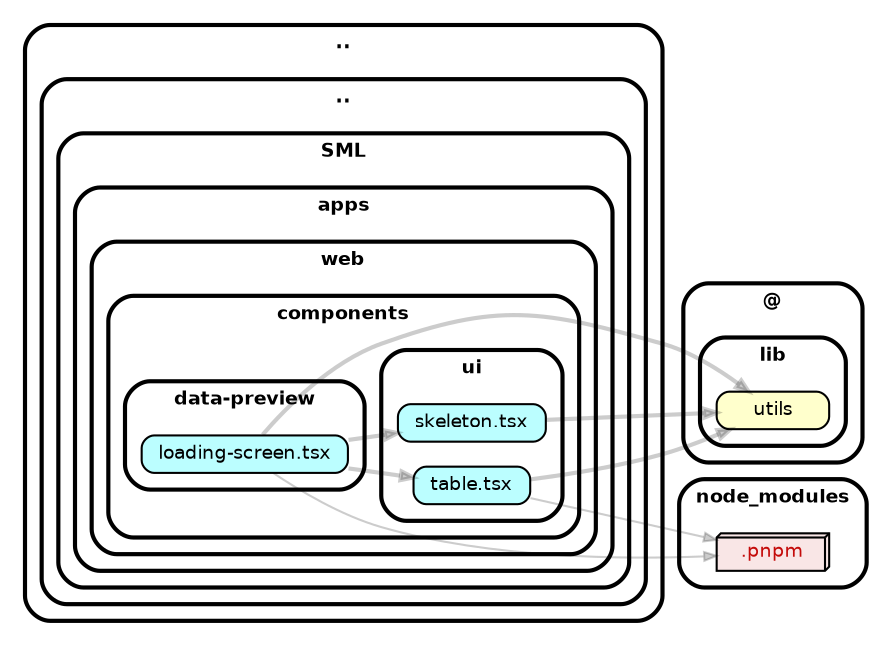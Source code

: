 strict digraph "dependency-cruiser output"{
    rankdir="LR" splines="true" overlap="false" nodesep="0.16" ranksep="0.18" fontname="Helvetica-bold" fontsize="9" style="rounded,bold,filled" fillcolor="#ffffff" compound="true"
    node [shape="box" style="rounded, filled" height="0.2" color="black" fillcolor="#ffffcc" fontcolor="black" fontname="Helvetica" fontsize="9"]
    edge [arrowhead="normal" arrowsize="0.6" penwidth="2.0" color="#00000033" fontname="Helvetica" fontsize="9"]

    subgraph "cluster_.." {label=".." subgraph "cluster_../.." {label=".." subgraph "cluster_../../SML" {label="SML" subgraph "cluster_../../SML/apps" {label="apps" subgraph "cluster_../../SML/apps/web" {label="web" subgraph "cluster_../../SML/apps/web/components" {label="components" subgraph "cluster_../../SML/apps/web/components/data-preview" {label="data-preview" "../../SML/apps/web/components/data-preview/loading-screen.tsx" [label=<loading-screen.tsx> tooltip="loading-screen.tsx" URL="../../SML/apps/web/components/data-preview/loading-screen.tsx" fillcolor="#bbfeff"] } } } } } } }
    "../../SML/apps/web/components/data-preview/loading-screen.tsx" -> "../../SML/apps/web/components/ui/skeleton.tsx"
    "../../SML/apps/web/components/data-preview/loading-screen.tsx" -> "../../SML/apps/web/components/ui/table.tsx"
    "../../SML/apps/web/components/data-preview/loading-screen.tsx" -> "@/lib/utils"
    "../../SML/apps/web/components/data-preview/loading-screen.tsx" -> "node_modules/.pnpm" [penwidth="1.0"]
    subgraph "cluster_.." {label=".." subgraph "cluster_../.." {label=".." subgraph "cluster_../../SML" {label="SML" subgraph "cluster_../../SML/apps" {label="apps" subgraph "cluster_../../SML/apps/web" {label="web" subgraph "cluster_../../SML/apps/web/components" {label="components" subgraph "cluster_../../SML/apps/web/components/ui" {label="ui" "../../SML/apps/web/components/ui/skeleton.tsx" [label=<skeleton.tsx> tooltip="skeleton.tsx" URL="../../SML/apps/web/components/ui/skeleton.tsx" fillcolor="#bbfeff"] } } } } } } }
    "../../SML/apps/web/components/ui/skeleton.tsx" -> "@/lib/utils"
    subgraph "cluster_.." {label=".." subgraph "cluster_../.." {label=".." subgraph "cluster_../../SML" {label="SML" subgraph "cluster_../../SML/apps" {label="apps" subgraph "cluster_../../SML/apps/web" {label="web" subgraph "cluster_../../SML/apps/web/components" {label="components" subgraph "cluster_../../SML/apps/web/components/ui" {label="ui" "../../SML/apps/web/components/ui/table.tsx" [label=<table.tsx> tooltip="table.tsx" URL="../../SML/apps/web/components/ui/table.tsx" fillcolor="#bbfeff"] } } } } } } }
    "../../SML/apps/web/components/ui/table.tsx" -> "@/lib/utils"
    "../../SML/apps/web/components/ui/table.tsx" -> "node_modules/.pnpm" [penwidth="1.0"]
    subgraph "cluster_@" {label="@" subgraph "cluster_@/lib" {label="lib" "@/lib/utils" [label=<utils> tooltip="utils" ] } }
    subgraph "cluster_node_modules" {label="node_modules" "node_modules/.pnpm" [label=<.pnpm> tooltip=".pnpm" URL="https://www.npmjs.com/package/.pnpm" shape="box3d" fillcolor="#c40b0a1a" fontcolor="#c40b0a"] }
}
